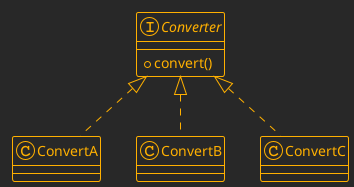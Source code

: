 /'
Step 1 Converter
'/

@startuml
!theme crt-amber

interface Converter {
    + convert()
}

class ConvertA implements Converter
class ConvertB implements Converter
class ConvertC implements Converter
@enduml

/'
Step 2 Stock
'/

@startuml
!theme crt-amber

abstract SocketClient <<context-managed>>

class FetchClient {
    + fetch()
}

class ResultClient {
    + upload()
}

SocketClient <|-- FetchClient
SocketClient <|-- ResultClient
@enduml

/'
Step 3 Factory
'/

@startuml
!theme crt-amber

interface Converter {
    + convert()
}

class ConvertA implements Converter
class ConvertB implements Converter
class ConvertC implements Converter

class ConverterFactory {
    {static} - registry : Map<String, Converter>
    {static} + get(key : String) : Converter
}

ConverterFactory *-- ConvertA : "registry"
ConverterFactory *-- ConvertB : "registry"
ConverterFactory *-- ConvertC : "registry"

@enduml

@startuml
!theme crt-amber

abstract SocketClient <<context-managed>>

class FetchClient {
    + fetch()
}

class ResultClient {
    + upload()
}

SocketClient <|-- FetchClient
SocketClient <|-- ResultClient

enum ClientRole {
    FETCH : String
    RESULT : String
}

class ClientFactory {
    - client_role: ClientRole
    - kwargs: dict
    + create_client_opener(): () -> SocketClient
}

ClientRole <-- ClientFactory
ClientFactory ..> FetchClient : creates
ClientFactory ..> ResultClient : creates

@enduml

/'
Step 4 ZhtTmsImporter
'/

@startuml
!theme crt-amber

interface Converter {
    + convert()
}

class ClientFactory {
    - client_role: ClientRole
    - kwargs: dict
    + create_client_opener(): () -> SocketClient
}

class ZhtTmsImporter <<context-managed>> {
    - mappings: Map
    - converter: Converter
    - fetch_client_opener: () --> FetchClient
    - result_client_opener: () --> ResultClient
    + run(): void
}

ZhtTmsImporter --> Converter : uses
ZhtTmsImporter ..> ClientFactory : injects openers for Fetch/Result

@enduml

/'
最終結果
'/

@startuml
!theme crt-amber

interface Converter {
    + convert()
}

class ConvertA implements Converter
class ConvertB implements Converter
class ConvertC implements Converter

abstract SocketClient <<context-managed>>

class FetchClient {
    + fetch()
}

class ResultClient {
    + upload()
}

SocketClient <|-- FetchClient
SocketClient <|-- ResultClient

class ConverterFactory {
    {static} - registry : Map<String, Converter>
    {static} + get(key : String) : Converter
}

ConverterFactory *-- ConvertA : "registry"
ConverterFactory *-- ConvertB : "registry"
ConverterFactory *-- ConvertC : "registry"

enum ClientRole {
    FETCH : String
    RESULT : String
}

class ClientFactory {
    - client_role: ClientRole
    - kwargs: dict
    + create_client_opener(): () -> SocketClient
}

ClientRole <-- ClientFactory
ClientFactory ..> FetchClient : creates
ClientFactory ..> ResultClient : creates

class ZhtTmsImporter <<context-managed>> {
    - mappings: Map
    - converter: Converter
    - fetch_client_opener: () --> FetchClient
    - result_client_opener: () --> ResultClient
    + run(): void
}

ZhtTmsImporter --> Converter : uses
ZhtTmsImporter ..> ClientFactory : injects openers for Fetch/Result

@enduml